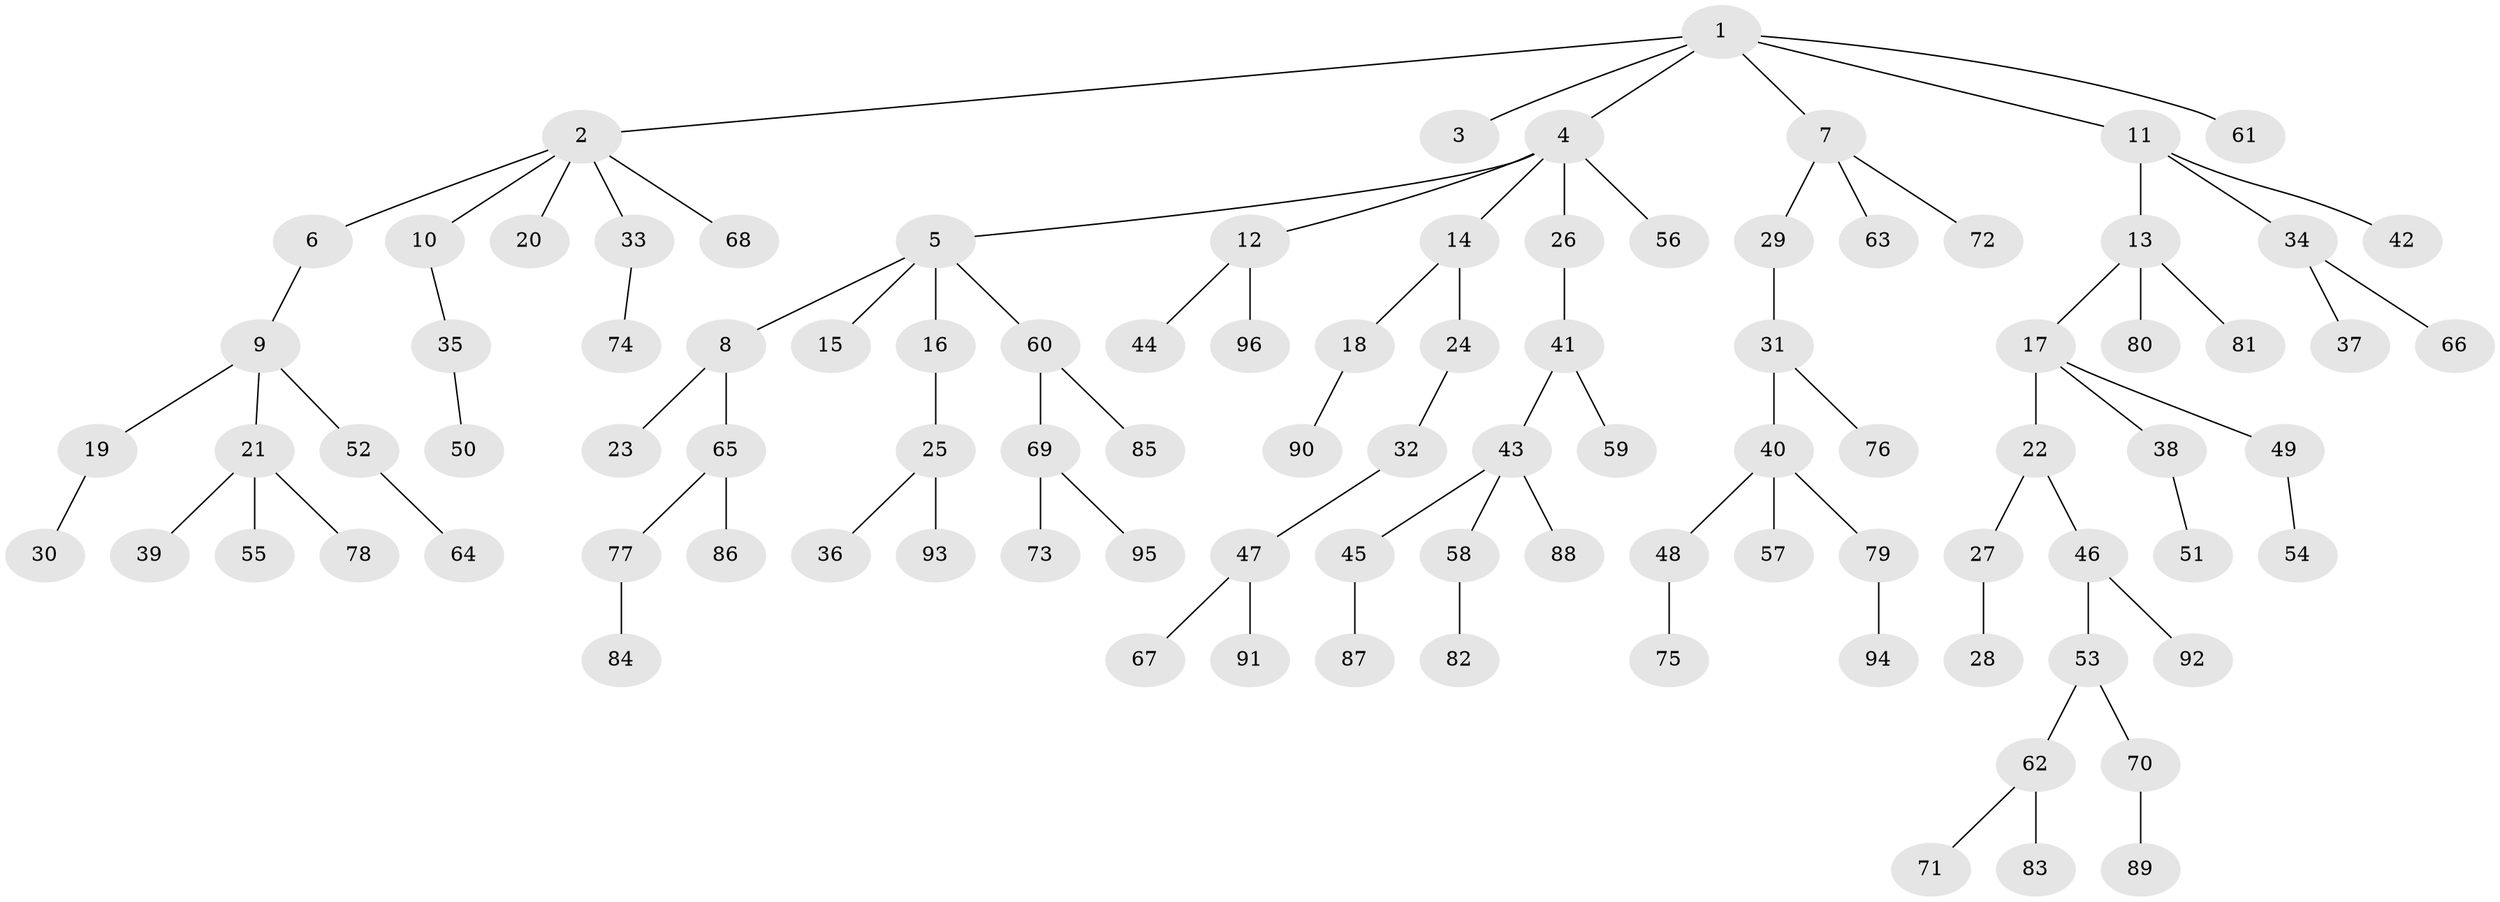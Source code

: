 // Generated by graph-tools (version 1.1) at 2025/36/03/09/25 02:36:48]
// undirected, 96 vertices, 95 edges
graph export_dot {
graph [start="1"]
  node [color=gray90,style=filled];
  1;
  2;
  3;
  4;
  5;
  6;
  7;
  8;
  9;
  10;
  11;
  12;
  13;
  14;
  15;
  16;
  17;
  18;
  19;
  20;
  21;
  22;
  23;
  24;
  25;
  26;
  27;
  28;
  29;
  30;
  31;
  32;
  33;
  34;
  35;
  36;
  37;
  38;
  39;
  40;
  41;
  42;
  43;
  44;
  45;
  46;
  47;
  48;
  49;
  50;
  51;
  52;
  53;
  54;
  55;
  56;
  57;
  58;
  59;
  60;
  61;
  62;
  63;
  64;
  65;
  66;
  67;
  68;
  69;
  70;
  71;
  72;
  73;
  74;
  75;
  76;
  77;
  78;
  79;
  80;
  81;
  82;
  83;
  84;
  85;
  86;
  87;
  88;
  89;
  90;
  91;
  92;
  93;
  94;
  95;
  96;
  1 -- 2;
  1 -- 3;
  1 -- 4;
  1 -- 7;
  1 -- 11;
  1 -- 61;
  2 -- 6;
  2 -- 10;
  2 -- 20;
  2 -- 33;
  2 -- 68;
  4 -- 5;
  4 -- 12;
  4 -- 14;
  4 -- 26;
  4 -- 56;
  5 -- 8;
  5 -- 15;
  5 -- 16;
  5 -- 60;
  6 -- 9;
  7 -- 29;
  7 -- 63;
  7 -- 72;
  8 -- 23;
  8 -- 65;
  9 -- 19;
  9 -- 21;
  9 -- 52;
  10 -- 35;
  11 -- 13;
  11 -- 34;
  11 -- 42;
  12 -- 44;
  12 -- 96;
  13 -- 17;
  13 -- 80;
  13 -- 81;
  14 -- 18;
  14 -- 24;
  16 -- 25;
  17 -- 22;
  17 -- 38;
  17 -- 49;
  18 -- 90;
  19 -- 30;
  21 -- 39;
  21 -- 55;
  21 -- 78;
  22 -- 27;
  22 -- 46;
  24 -- 32;
  25 -- 36;
  25 -- 93;
  26 -- 41;
  27 -- 28;
  29 -- 31;
  31 -- 40;
  31 -- 76;
  32 -- 47;
  33 -- 74;
  34 -- 37;
  34 -- 66;
  35 -- 50;
  38 -- 51;
  40 -- 48;
  40 -- 57;
  40 -- 79;
  41 -- 43;
  41 -- 59;
  43 -- 45;
  43 -- 58;
  43 -- 88;
  45 -- 87;
  46 -- 53;
  46 -- 92;
  47 -- 67;
  47 -- 91;
  48 -- 75;
  49 -- 54;
  52 -- 64;
  53 -- 62;
  53 -- 70;
  58 -- 82;
  60 -- 69;
  60 -- 85;
  62 -- 71;
  62 -- 83;
  65 -- 77;
  65 -- 86;
  69 -- 73;
  69 -- 95;
  70 -- 89;
  77 -- 84;
  79 -- 94;
}
